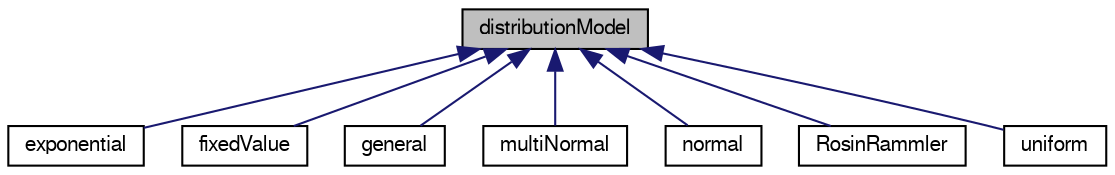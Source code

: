 digraph "distributionModel"
{
  bgcolor="transparent";
  edge [fontname="FreeSans",fontsize="10",labelfontname="FreeSans",labelfontsize="10"];
  node [fontname="FreeSans",fontsize="10",shape=record];
  Node0 [label="distributionModel",height=0.2,width=0.4,color="black", fillcolor="grey75", style="filled", fontcolor="black"];
  Node0 -> Node1 [dir="back",color="midnightblue",fontsize="10",style="solid",fontname="FreeSans"];
  Node1 [label="exponential",height=0.2,width=0.4,color="black",URL="$a23642.html"];
  Node0 -> Node2 [dir="back",color="midnightblue",fontsize="10",style="solid",fontname="FreeSans"];
  Node2 [label="fixedValue",height=0.2,width=0.4,color="black",URL="$a23646.html"];
  Node0 -> Node3 [dir="back",color="midnightblue",fontsize="10",style="solid",fontname="FreeSans"];
  Node3 [label="general",height=0.2,width=0.4,color="black",URL="$a23650.html"];
  Node0 -> Node4 [dir="back",color="midnightblue",fontsize="10",style="solid",fontname="FreeSans"];
  Node4 [label="multiNormal",height=0.2,width=0.4,color="black",URL="$a23654.html"];
  Node0 -> Node5 [dir="back",color="midnightblue",fontsize="10",style="solid",fontname="FreeSans"];
  Node5 [label="normal",height=0.2,width=0.4,color="black",URL="$a23658.html"];
  Node0 -> Node6 [dir="back",color="midnightblue",fontsize="10",style="solid",fontname="FreeSans"];
  Node6 [label="RosinRammler",height=0.2,width=0.4,color="black",URL="$a23662.html"];
  Node0 -> Node7 [dir="back",color="midnightblue",fontsize="10",style="solid",fontname="FreeSans"];
  Node7 [label="uniform",height=0.2,width=0.4,color="black",URL="$a23666.html"];
}
